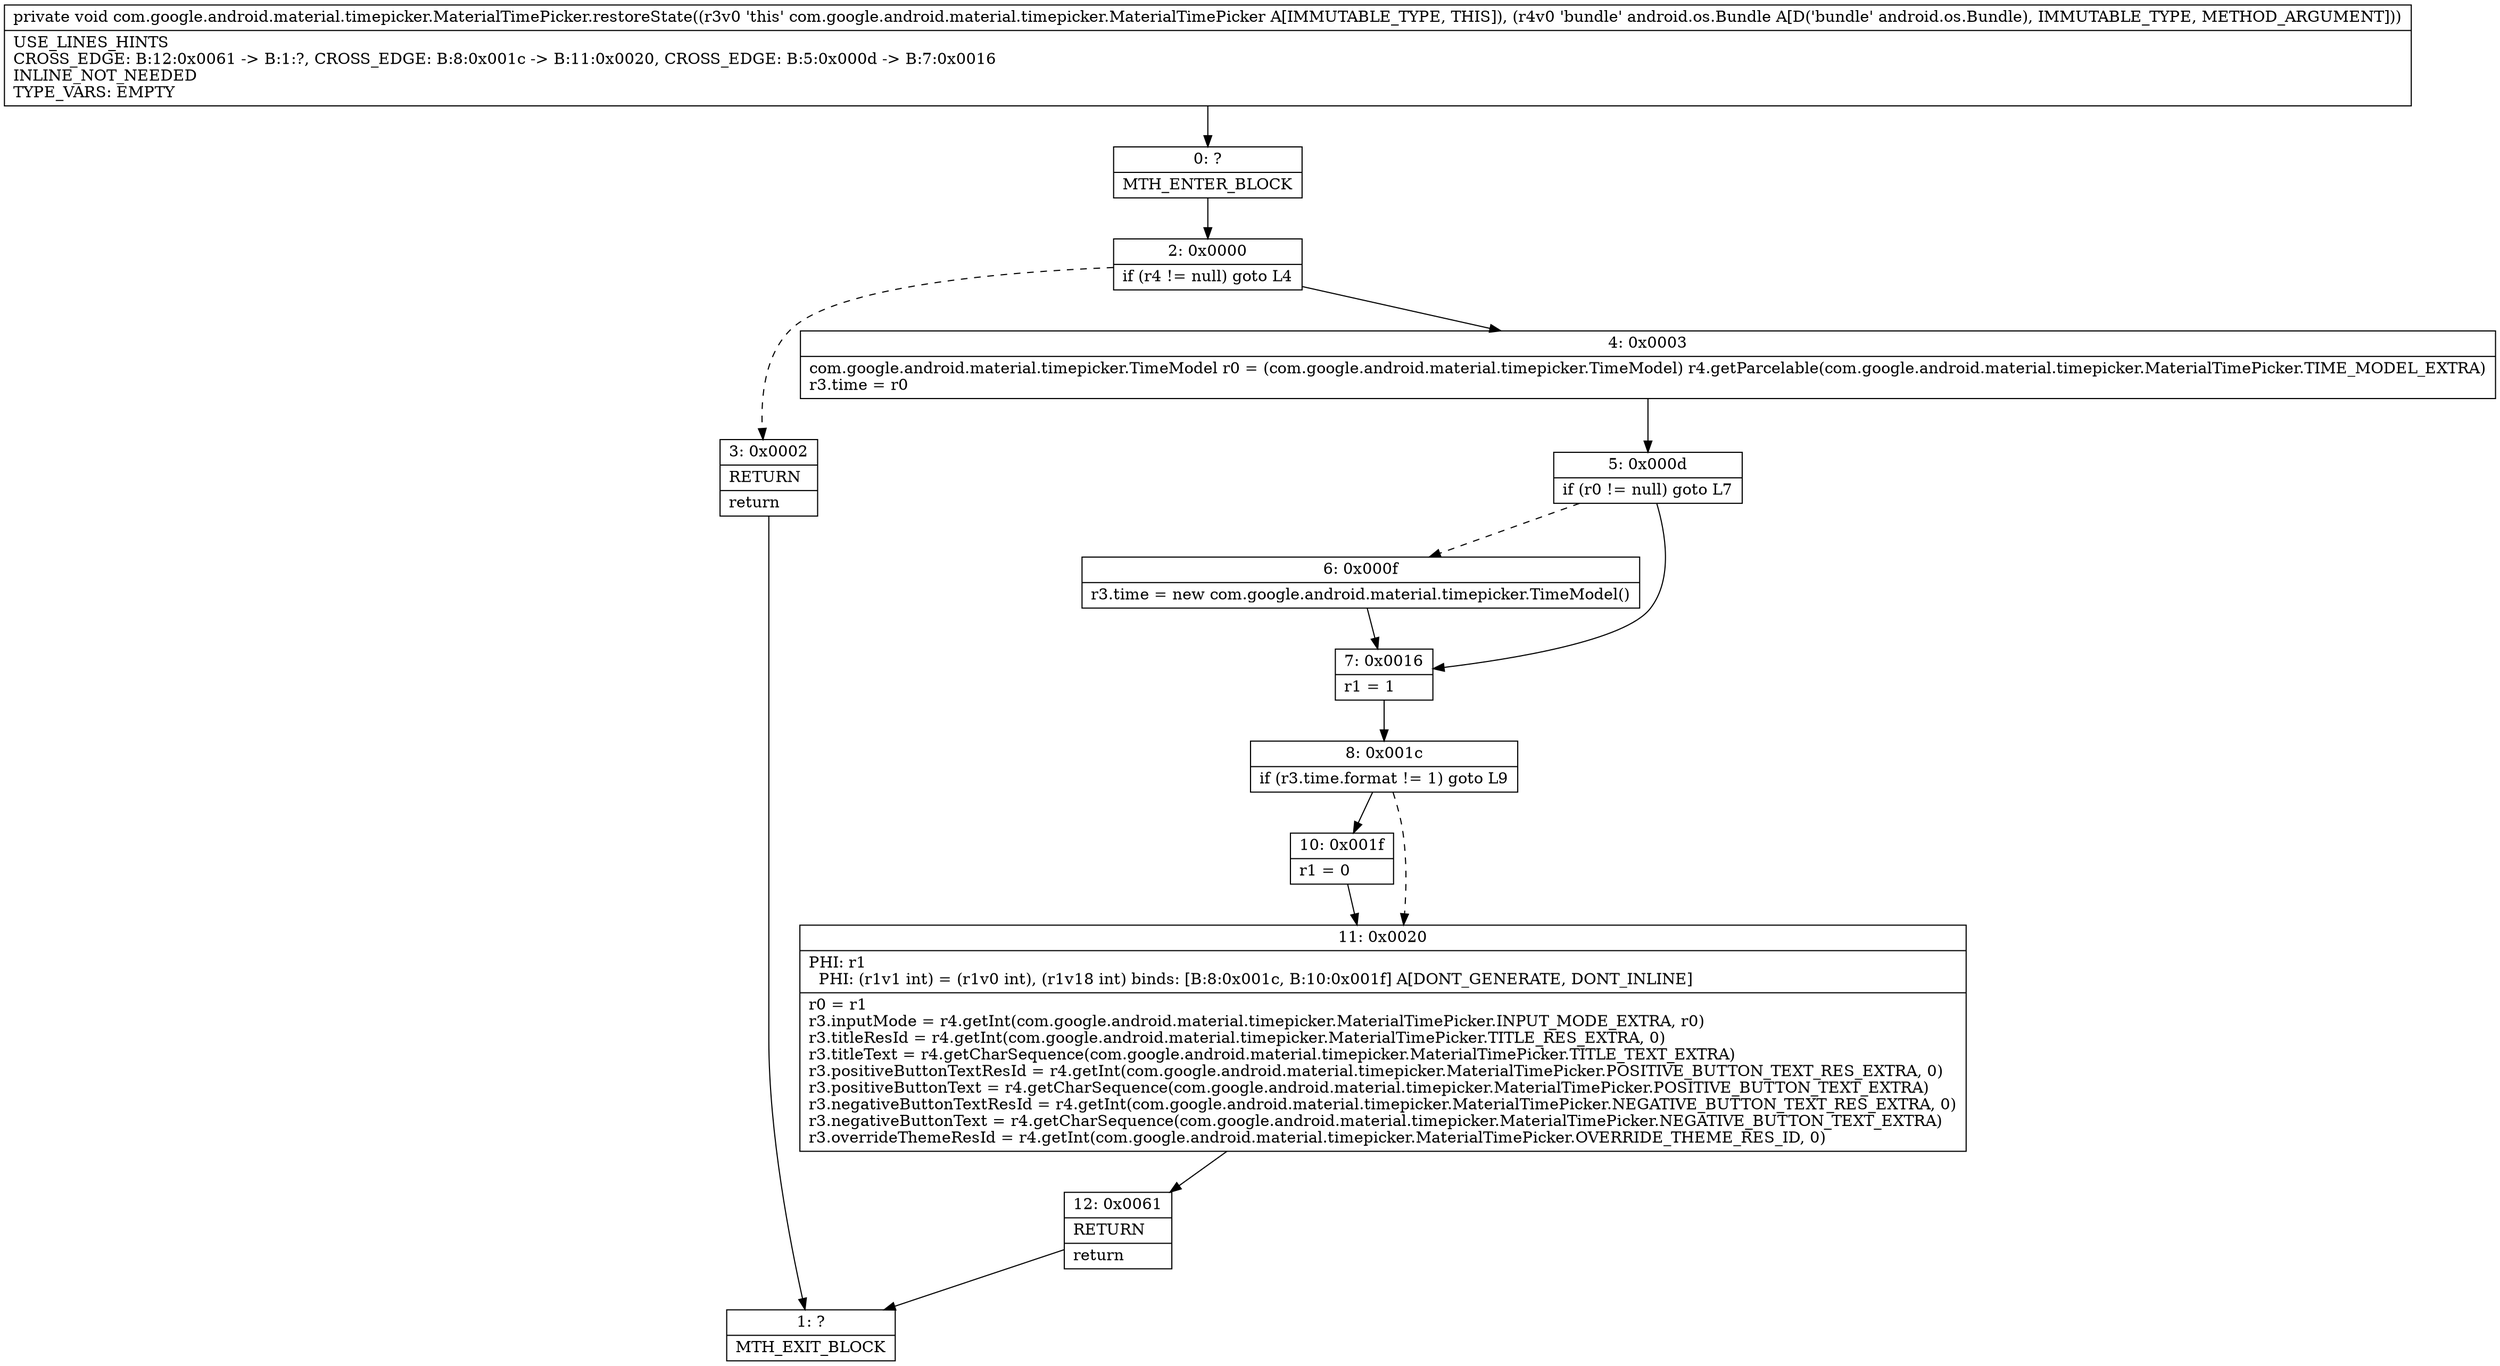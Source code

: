 digraph "CFG forcom.google.android.material.timepicker.MaterialTimePicker.restoreState(Landroid\/os\/Bundle;)V" {
Node_0 [shape=record,label="{0\:\ ?|MTH_ENTER_BLOCK\l}"];
Node_2 [shape=record,label="{2\:\ 0x0000|if (r4 != null) goto L4\l}"];
Node_3 [shape=record,label="{3\:\ 0x0002|RETURN\l|return\l}"];
Node_1 [shape=record,label="{1\:\ ?|MTH_EXIT_BLOCK\l}"];
Node_4 [shape=record,label="{4\:\ 0x0003|com.google.android.material.timepicker.TimeModel r0 = (com.google.android.material.timepicker.TimeModel) r4.getParcelable(com.google.android.material.timepicker.MaterialTimePicker.TIME_MODEL_EXTRA)\lr3.time = r0\l}"];
Node_5 [shape=record,label="{5\:\ 0x000d|if (r0 != null) goto L7\l}"];
Node_6 [shape=record,label="{6\:\ 0x000f|r3.time = new com.google.android.material.timepicker.TimeModel()\l}"];
Node_7 [shape=record,label="{7\:\ 0x0016|r1 = 1\l}"];
Node_8 [shape=record,label="{8\:\ 0x001c|if (r3.time.format != 1) goto L9\l}"];
Node_10 [shape=record,label="{10\:\ 0x001f|r1 = 0\l}"];
Node_11 [shape=record,label="{11\:\ 0x0020|PHI: r1 \l  PHI: (r1v1 int) = (r1v0 int), (r1v18 int) binds: [B:8:0x001c, B:10:0x001f] A[DONT_GENERATE, DONT_INLINE]\l|r0 = r1\lr3.inputMode = r4.getInt(com.google.android.material.timepicker.MaterialTimePicker.INPUT_MODE_EXTRA, r0)\lr3.titleResId = r4.getInt(com.google.android.material.timepicker.MaterialTimePicker.TITLE_RES_EXTRA, 0)\lr3.titleText = r4.getCharSequence(com.google.android.material.timepicker.MaterialTimePicker.TITLE_TEXT_EXTRA)\lr3.positiveButtonTextResId = r4.getInt(com.google.android.material.timepicker.MaterialTimePicker.POSITIVE_BUTTON_TEXT_RES_EXTRA, 0)\lr3.positiveButtonText = r4.getCharSequence(com.google.android.material.timepicker.MaterialTimePicker.POSITIVE_BUTTON_TEXT_EXTRA)\lr3.negativeButtonTextResId = r4.getInt(com.google.android.material.timepicker.MaterialTimePicker.NEGATIVE_BUTTON_TEXT_RES_EXTRA, 0)\lr3.negativeButtonText = r4.getCharSequence(com.google.android.material.timepicker.MaterialTimePicker.NEGATIVE_BUTTON_TEXT_EXTRA)\lr3.overrideThemeResId = r4.getInt(com.google.android.material.timepicker.MaterialTimePicker.OVERRIDE_THEME_RES_ID, 0)\l}"];
Node_12 [shape=record,label="{12\:\ 0x0061|RETURN\l|return\l}"];
MethodNode[shape=record,label="{private void com.google.android.material.timepicker.MaterialTimePicker.restoreState((r3v0 'this' com.google.android.material.timepicker.MaterialTimePicker A[IMMUTABLE_TYPE, THIS]), (r4v0 'bundle' android.os.Bundle A[D('bundle' android.os.Bundle), IMMUTABLE_TYPE, METHOD_ARGUMENT]))  | USE_LINES_HINTS\lCROSS_EDGE: B:12:0x0061 \-\> B:1:?, CROSS_EDGE: B:8:0x001c \-\> B:11:0x0020, CROSS_EDGE: B:5:0x000d \-\> B:7:0x0016\lINLINE_NOT_NEEDED\lTYPE_VARS: EMPTY\l}"];
MethodNode -> Node_0;Node_0 -> Node_2;
Node_2 -> Node_3[style=dashed];
Node_2 -> Node_4;
Node_3 -> Node_1;
Node_4 -> Node_5;
Node_5 -> Node_6[style=dashed];
Node_5 -> Node_7;
Node_6 -> Node_7;
Node_7 -> Node_8;
Node_8 -> Node_10;
Node_8 -> Node_11[style=dashed];
Node_10 -> Node_11;
Node_11 -> Node_12;
Node_12 -> Node_1;
}

